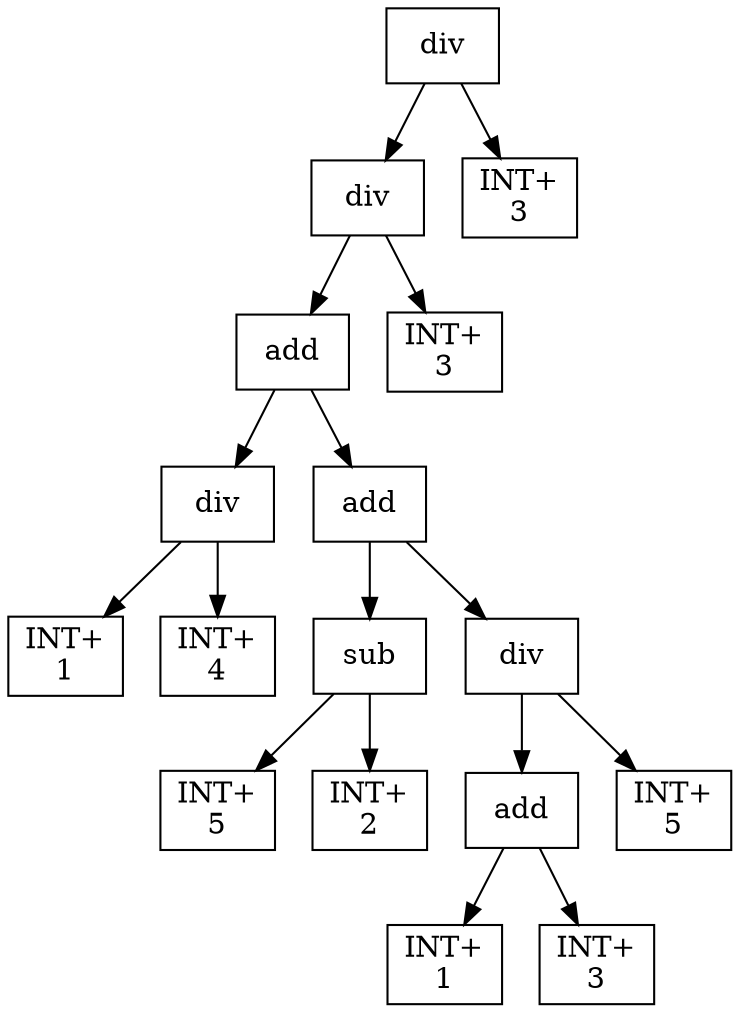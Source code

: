 digraph expr {
  node [shape=box];
  n1 [label="div"];
  n2 [label="div"];
  n3 [label="add"];
  n4 [label="div"];
  n5 [label="INT+\n1"];
  n6 [label="INT+\n4"];
  n4 -> n5;
  n4 -> n6;
  n7 [label="add"];
  n8 [label="sub"];
  n9 [label="INT+\n5"];
  n10 [label="INT+\n2"];
  n8 -> n9;
  n8 -> n10;
  n11 [label="div"];
  n12 [label="add"];
  n13 [label="INT+\n1"];
  n14 [label="INT+\n3"];
  n12 -> n13;
  n12 -> n14;
  n15 [label="INT+\n5"];
  n11 -> n12;
  n11 -> n15;
  n7 -> n8;
  n7 -> n11;
  n3 -> n4;
  n3 -> n7;
  n16 [label="INT+\n3"];
  n2 -> n3;
  n2 -> n16;
  n17 [label="INT+\n3"];
  n1 -> n2;
  n1 -> n17;
}